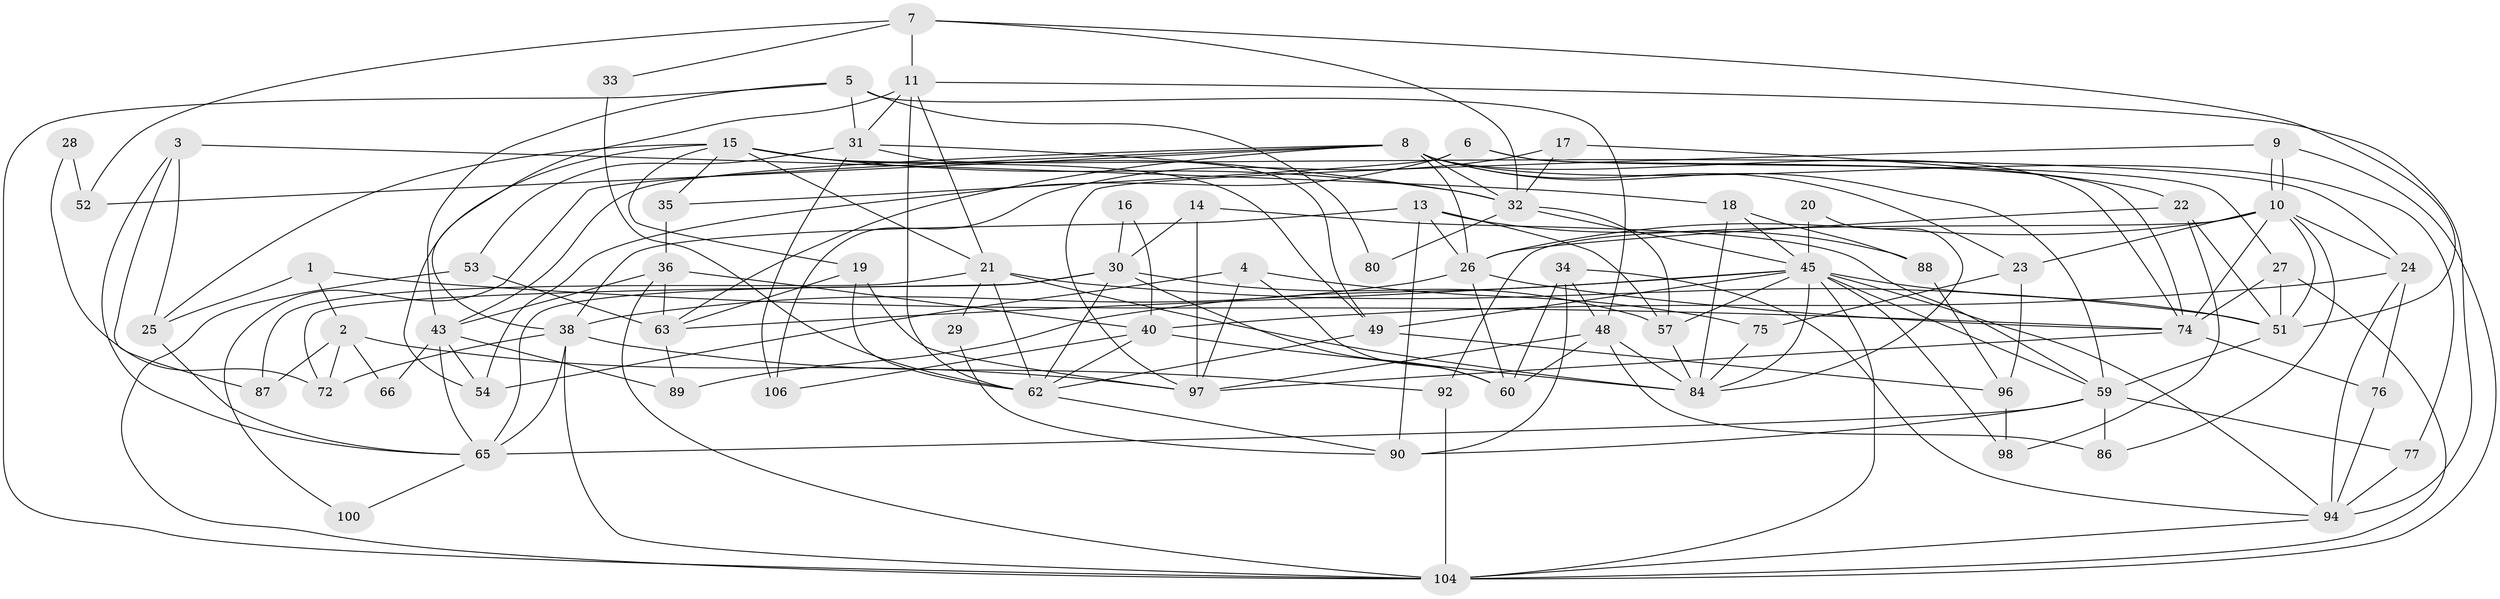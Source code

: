 // Generated by graph-tools (version 1.1) at 2025/52/02/27/25 19:52:07]
// undirected, 72 vertices, 176 edges
graph export_dot {
graph [start="1"]
  node [color=gray90,style=filled];
  1;
  2;
  3;
  4 [super="+42"];
  5;
  6;
  7 [super="+12"];
  8 [super="+39"];
  9;
  10 [super="+37"];
  11 [super="+67"];
  13 [super="+46"];
  14 [super="+41"];
  15 [super="+61"];
  16;
  17;
  18;
  19 [super="+69"];
  20;
  21 [super="+103"];
  22;
  23;
  24 [super="+56"];
  25;
  26;
  27;
  28;
  29;
  30 [super="+64"];
  31 [super="+50"];
  32 [super="+47"];
  33;
  34 [super="+85"];
  35;
  36;
  38 [super="+71"];
  40 [super="+44"];
  43 [super="+78"];
  45 [super="+58"];
  48 [super="+83"];
  49 [super="+73"];
  51 [super="+79"];
  52 [super="+55"];
  53;
  54 [super="+102"];
  57 [super="+81"];
  59 [super="+70"];
  60;
  62 [super="+82"];
  63;
  65 [super="+68"];
  66;
  72 [super="+91"];
  74 [super="+93"];
  75;
  76;
  77;
  80;
  84 [super="+109"];
  86;
  87 [super="+101"];
  88;
  89;
  90 [super="+95"];
  92;
  94 [super="+105"];
  96 [super="+99"];
  97 [super="+107"];
  98;
  100;
  104 [super="+108"];
  106;
  1 -- 25;
  1 -- 74;
  1 -- 2;
  2 -- 97;
  2 -- 66;
  2 -- 87;
  2 -- 72;
  3 -- 18;
  3 -- 65;
  3 -- 25;
  3 -- 87;
  4 -- 60;
  4 -- 75;
  4 -- 97;
  4 -- 54;
  5 -- 43;
  5 -- 48;
  5 -- 80;
  5 -- 31;
  5 -- 104;
  6 -- 27;
  6 -- 35;
  6 -- 54;
  6 -- 74;
  7 -- 32;
  7 -- 33;
  7 -- 51;
  7 -- 11;
  7 -- 52;
  8 -- 26;
  8 -- 100;
  8 -- 74;
  8 -- 77;
  8 -- 52;
  8 -- 23;
  8 -- 59;
  8 -- 63;
  8 -- 43;
  8 -- 32;
  9 -- 10;
  9 -- 10;
  9 -- 97;
  9 -- 104;
  10 -- 24;
  10 -- 26;
  10 -- 74;
  10 -- 92;
  10 -- 86;
  10 -- 23;
  10 -- 51;
  11 -- 62;
  11 -- 38;
  11 -- 94;
  11 -- 31;
  11 -- 21;
  13 -- 26;
  13 -- 90;
  13 -- 57;
  13 -- 88;
  13 -- 38;
  14 -- 59;
  14 -- 97;
  14 -- 30;
  15 -- 19;
  15 -- 32;
  15 -- 49;
  15 -- 35;
  15 -- 21;
  15 -- 24;
  15 -- 25;
  15 -- 54;
  16 -- 40;
  16 -- 30;
  17 -- 22;
  17 -- 106;
  17 -- 32;
  18 -- 88;
  18 -- 45;
  18 -- 84;
  19 -- 62;
  19 -- 63;
  19 -- 97;
  20 -- 45 [weight=2];
  20 -- 84;
  21 -- 87;
  21 -- 51;
  21 -- 62 [weight=2];
  21 -- 84;
  21 -- 29;
  22 -- 26;
  22 -- 98;
  22 -- 51;
  23 -- 75;
  23 -- 96;
  24 -- 76;
  24 -- 94;
  24 -- 40;
  25 -- 65;
  26 -- 74;
  26 -- 38;
  26 -- 60;
  27 -- 51;
  27 -- 74;
  27 -- 104;
  28 -- 72;
  28 -- 52;
  29 -- 90;
  30 -- 60;
  30 -- 72;
  30 -- 65;
  30 -- 62;
  30 -- 57;
  31 -- 106;
  31 -- 53;
  31 -- 32;
  31 -- 49;
  32 -- 45;
  32 -- 57;
  32 -- 80;
  33 -- 62;
  34 -- 90;
  34 -- 60;
  34 -- 48;
  34 -- 94;
  35 -- 36;
  36 -- 40;
  36 -- 63;
  36 -- 43;
  36 -- 104;
  38 -- 65 [weight=2];
  38 -- 72;
  38 -- 104;
  38 -- 92;
  40 -- 62;
  40 -- 106;
  40 -- 84;
  43 -- 65;
  43 -- 66;
  43 -- 89;
  43 -- 54;
  45 -- 104;
  45 -- 89;
  45 -- 51;
  45 -- 63;
  45 -- 98;
  45 -- 57;
  45 -- 59;
  45 -- 94;
  45 -- 84;
  45 -- 49;
  48 -- 60;
  48 -- 84;
  48 -- 86;
  48 -- 97;
  49 -- 96;
  49 -- 62;
  51 -- 59;
  53 -- 104;
  53 -- 63;
  57 -- 84;
  59 -- 86;
  59 -- 77;
  59 -- 65;
  59 -- 90;
  62 -- 90;
  63 -- 89;
  65 -- 100;
  74 -- 76;
  74 -- 97;
  75 -- 84;
  76 -- 94;
  77 -- 94;
  88 -- 96;
  92 -- 104;
  94 -- 104;
  96 -- 98;
}
